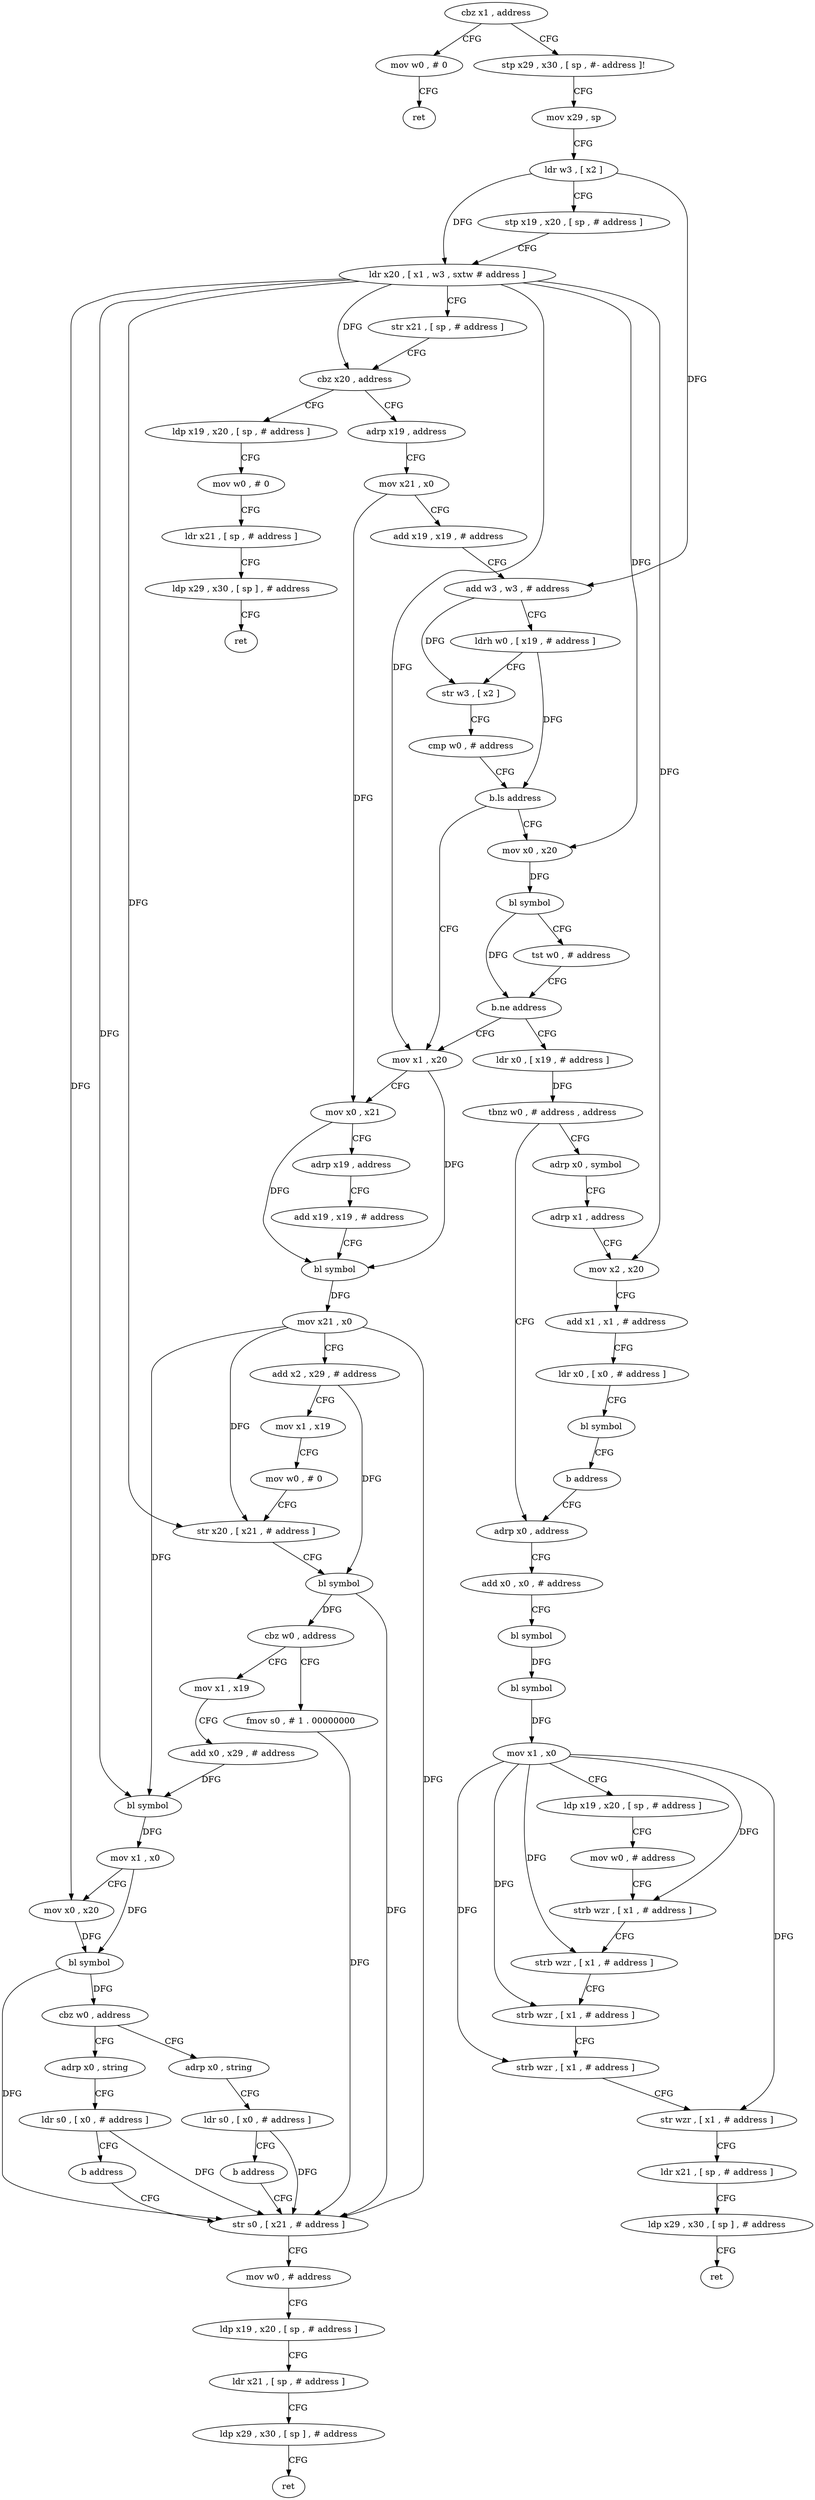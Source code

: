digraph "func" {
"4280808" [label = "cbz x1 , address" ]
"4281040" [label = "mov w0 , # 0" ]
"4280812" [label = "stp x29 , x30 , [ sp , #- address ]!" ]
"4281044" [label = "ret" ]
"4280816" [label = "mov x29 , sp" ]
"4280820" [label = "ldr w3 , [ x2 ]" ]
"4280824" [label = "stp x19 , x20 , [ sp , # address ]" ]
"4280828" [label = "ldr x20 , [ x1 , w3 , sxtw # address ]" ]
"4280832" [label = "str x21 , [ sp , # address ]" ]
"4280836" [label = "cbz x20 , address" ]
"4281048" [label = "ldp x19 , x20 , [ sp , # address ]" ]
"4280840" [label = "adrp x19 , address" ]
"4281052" [label = "mov w0 , # 0" ]
"4281056" [label = "ldr x21 , [ sp , # address ]" ]
"4281060" [label = "ldp x29 , x30 , [ sp ] , # address" ]
"4281064" [label = "ret" ]
"4280844" [label = "mov x21 , x0" ]
"4280848" [label = "add x19 , x19 , # address" ]
"4280852" [label = "add w3 , w3 , # address" ]
"4280856" [label = "ldrh w0 , [ x19 , # address ]" ]
"4280860" [label = "str w3 , [ x2 ]" ]
"4280864" [label = "cmp w0 , # address" ]
"4280868" [label = "b.ls address" ]
"4280960" [label = "mov x1 , x20" ]
"4280872" [label = "mov x0 , x20" ]
"4280964" [label = "mov x0 , x21" ]
"4280968" [label = "adrp x19 , address" ]
"4280972" [label = "add x19 , x19 , # address" ]
"4280976" [label = "bl symbol" ]
"4280980" [label = "mov x21 , x0" ]
"4280984" [label = "add x2 , x29 , # address" ]
"4280988" [label = "mov x1 , x19" ]
"4280992" [label = "mov w0 , # 0" ]
"4280996" [label = "str x20 , [ x21 , # address ]" ]
"4281000" [label = "bl symbol" ]
"4281004" [label = "cbz w0 , address" ]
"4281072" [label = "mov x1 , x19" ]
"4281008" [label = "fmov s0 , # 1 . 00000000" ]
"4280876" [label = "bl symbol" ]
"4280880" [label = "tst w0 , # address" ]
"4280884" [label = "b.ne address" ]
"4280888" [label = "ldr x0 , [ x19 , # address ]" ]
"4281076" [label = "add x0 , x29 , # address" ]
"4281080" [label = "bl symbol" ]
"4281084" [label = "mov x1 , x0" ]
"4281088" [label = "mov x0 , x20" ]
"4281092" [label = "bl symbol" ]
"4281096" [label = "cbz w0 , address" ]
"4281144" [label = "adrp x0 , string" ]
"4281100" [label = "adrp x0 , string" ]
"4281012" [label = "str s0 , [ x21 , # address ]" ]
"4280892" [label = "tbnz w0 , # address , address" ]
"4281112" [label = "adrp x0 , symbol" ]
"4280896" [label = "adrp x0 , address" ]
"4281148" [label = "ldr s0 , [ x0 , # address ]" ]
"4281152" [label = "b address" ]
"4281104" [label = "ldr s0 , [ x0 , # address ]" ]
"4281108" [label = "b address" ]
"4281116" [label = "adrp x1 , address" ]
"4281120" [label = "mov x2 , x20" ]
"4281124" [label = "add x1 , x1 , # address" ]
"4281128" [label = "ldr x0 , [ x0 , # address ]" ]
"4281132" [label = "bl symbol" ]
"4281136" [label = "b address" ]
"4280900" [label = "add x0 , x0 , # address" ]
"4280904" [label = "bl symbol" ]
"4280908" [label = "bl symbol" ]
"4280912" [label = "mov x1 , x0" ]
"4280916" [label = "ldp x19 , x20 , [ sp , # address ]" ]
"4280920" [label = "mov w0 , # address" ]
"4280924" [label = "strb wzr , [ x1 , # address ]" ]
"4280928" [label = "strb wzr , [ x1 , # address ]" ]
"4280932" [label = "strb wzr , [ x1 , # address ]" ]
"4280936" [label = "strb wzr , [ x1 , # address ]" ]
"4280940" [label = "str wzr , [ x1 , # address ]" ]
"4280944" [label = "ldr x21 , [ sp , # address ]" ]
"4280948" [label = "ldp x29 , x30 , [ sp ] , # address" ]
"4280952" [label = "ret" ]
"4281016" [label = "mov w0 , # address" ]
"4281020" [label = "ldp x19 , x20 , [ sp , # address ]" ]
"4281024" [label = "ldr x21 , [ sp , # address ]" ]
"4281028" [label = "ldp x29 , x30 , [ sp ] , # address" ]
"4281032" [label = "ret" ]
"4280808" -> "4281040" [ label = "CFG" ]
"4280808" -> "4280812" [ label = "CFG" ]
"4281040" -> "4281044" [ label = "CFG" ]
"4280812" -> "4280816" [ label = "CFG" ]
"4280816" -> "4280820" [ label = "CFG" ]
"4280820" -> "4280824" [ label = "CFG" ]
"4280820" -> "4280828" [ label = "DFG" ]
"4280820" -> "4280852" [ label = "DFG" ]
"4280824" -> "4280828" [ label = "CFG" ]
"4280828" -> "4280832" [ label = "CFG" ]
"4280828" -> "4280836" [ label = "DFG" ]
"4280828" -> "4280960" [ label = "DFG" ]
"4280828" -> "4280996" [ label = "DFG" ]
"4280828" -> "4280872" [ label = "DFG" ]
"4280828" -> "4281080" [ label = "DFG" ]
"4280828" -> "4281088" [ label = "DFG" ]
"4280828" -> "4281120" [ label = "DFG" ]
"4280832" -> "4280836" [ label = "CFG" ]
"4280836" -> "4281048" [ label = "CFG" ]
"4280836" -> "4280840" [ label = "CFG" ]
"4281048" -> "4281052" [ label = "CFG" ]
"4280840" -> "4280844" [ label = "CFG" ]
"4281052" -> "4281056" [ label = "CFG" ]
"4281056" -> "4281060" [ label = "CFG" ]
"4281060" -> "4281064" [ label = "CFG" ]
"4280844" -> "4280848" [ label = "CFG" ]
"4280844" -> "4280964" [ label = "DFG" ]
"4280848" -> "4280852" [ label = "CFG" ]
"4280852" -> "4280856" [ label = "CFG" ]
"4280852" -> "4280860" [ label = "DFG" ]
"4280856" -> "4280860" [ label = "CFG" ]
"4280856" -> "4280868" [ label = "DFG" ]
"4280860" -> "4280864" [ label = "CFG" ]
"4280864" -> "4280868" [ label = "CFG" ]
"4280868" -> "4280960" [ label = "CFG" ]
"4280868" -> "4280872" [ label = "CFG" ]
"4280960" -> "4280964" [ label = "CFG" ]
"4280960" -> "4280976" [ label = "DFG" ]
"4280872" -> "4280876" [ label = "DFG" ]
"4280964" -> "4280968" [ label = "CFG" ]
"4280964" -> "4280976" [ label = "DFG" ]
"4280968" -> "4280972" [ label = "CFG" ]
"4280972" -> "4280976" [ label = "CFG" ]
"4280976" -> "4280980" [ label = "DFG" ]
"4280980" -> "4280984" [ label = "CFG" ]
"4280980" -> "4280996" [ label = "DFG" ]
"4280980" -> "4281080" [ label = "DFG" ]
"4280980" -> "4281012" [ label = "DFG" ]
"4280984" -> "4280988" [ label = "CFG" ]
"4280984" -> "4281000" [ label = "DFG" ]
"4280988" -> "4280992" [ label = "CFG" ]
"4280992" -> "4280996" [ label = "CFG" ]
"4280996" -> "4281000" [ label = "CFG" ]
"4281000" -> "4281004" [ label = "DFG" ]
"4281000" -> "4281012" [ label = "DFG" ]
"4281004" -> "4281072" [ label = "CFG" ]
"4281004" -> "4281008" [ label = "CFG" ]
"4281072" -> "4281076" [ label = "CFG" ]
"4281008" -> "4281012" [ label = "DFG" ]
"4280876" -> "4280880" [ label = "CFG" ]
"4280876" -> "4280884" [ label = "DFG" ]
"4280880" -> "4280884" [ label = "CFG" ]
"4280884" -> "4280960" [ label = "CFG" ]
"4280884" -> "4280888" [ label = "CFG" ]
"4280888" -> "4280892" [ label = "DFG" ]
"4281076" -> "4281080" [ label = "DFG" ]
"4281080" -> "4281084" [ label = "DFG" ]
"4281084" -> "4281088" [ label = "CFG" ]
"4281084" -> "4281092" [ label = "DFG" ]
"4281088" -> "4281092" [ label = "DFG" ]
"4281092" -> "4281096" [ label = "DFG" ]
"4281092" -> "4281012" [ label = "DFG" ]
"4281096" -> "4281144" [ label = "CFG" ]
"4281096" -> "4281100" [ label = "CFG" ]
"4281144" -> "4281148" [ label = "CFG" ]
"4281100" -> "4281104" [ label = "CFG" ]
"4281012" -> "4281016" [ label = "CFG" ]
"4280892" -> "4281112" [ label = "CFG" ]
"4280892" -> "4280896" [ label = "CFG" ]
"4281112" -> "4281116" [ label = "CFG" ]
"4280896" -> "4280900" [ label = "CFG" ]
"4281148" -> "4281152" [ label = "CFG" ]
"4281148" -> "4281012" [ label = "DFG" ]
"4281152" -> "4281012" [ label = "CFG" ]
"4281104" -> "4281108" [ label = "CFG" ]
"4281104" -> "4281012" [ label = "DFG" ]
"4281108" -> "4281012" [ label = "CFG" ]
"4281116" -> "4281120" [ label = "CFG" ]
"4281120" -> "4281124" [ label = "CFG" ]
"4281124" -> "4281128" [ label = "CFG" ]
"4281128" -> "4281132" [ label = "CFG" ]
"4281132" -> "4281136" [ label = "CFG" ]
"4281136" -> "4280896" [ label = "CFG" ]
"4280900" -> "4280904" [ label = "CFG" ]
"4280904" -> "4280908" [ label = "DFG" ]
"4280908" -> "4280912" [ label = "DFG" ]
"4280912" -> "4280916" [ label = "CFG" ]
"4280912" -> "4280924" [ label = "DFG" ]
"4280912" -> "4280928" [ label = "DFG" ]
"4280912" -> "4280932" [ label = "DFG" ]
"4280912" -> "4280936" [ label = "DFG" ]
"4280912" -> "4280940" [ label = "DFG" ]
"4280916" -> "4280920" [ label = "CFG" ]
"4280920" -> "4280924" [ label = "CFG" ]
"4280924" -> "4280928" [ label = "CFG" ]
"4280928" -> "4280932" [ label = "CFG" ]
"4280932" -> "4280936" [ label = "CFG" ]
"4280936" -> "4280940" [ label = "CFG" ]
"4280940" -> "4280944" [ label = "CFG" ]
"4280944" -> "4280948" [ label = "CFG" ]
"4280948" -> "4280952" [ label = "CFG" ]
"4281016" -> "4281020" [ label = "CFG" ]
"4281020" -> "4281024" [ label = "CFG" ]
"4281024" -> "4281028" [ label = "CFG" ]
"4281028" -> "4281032" [ label = "CFG" ]
}
